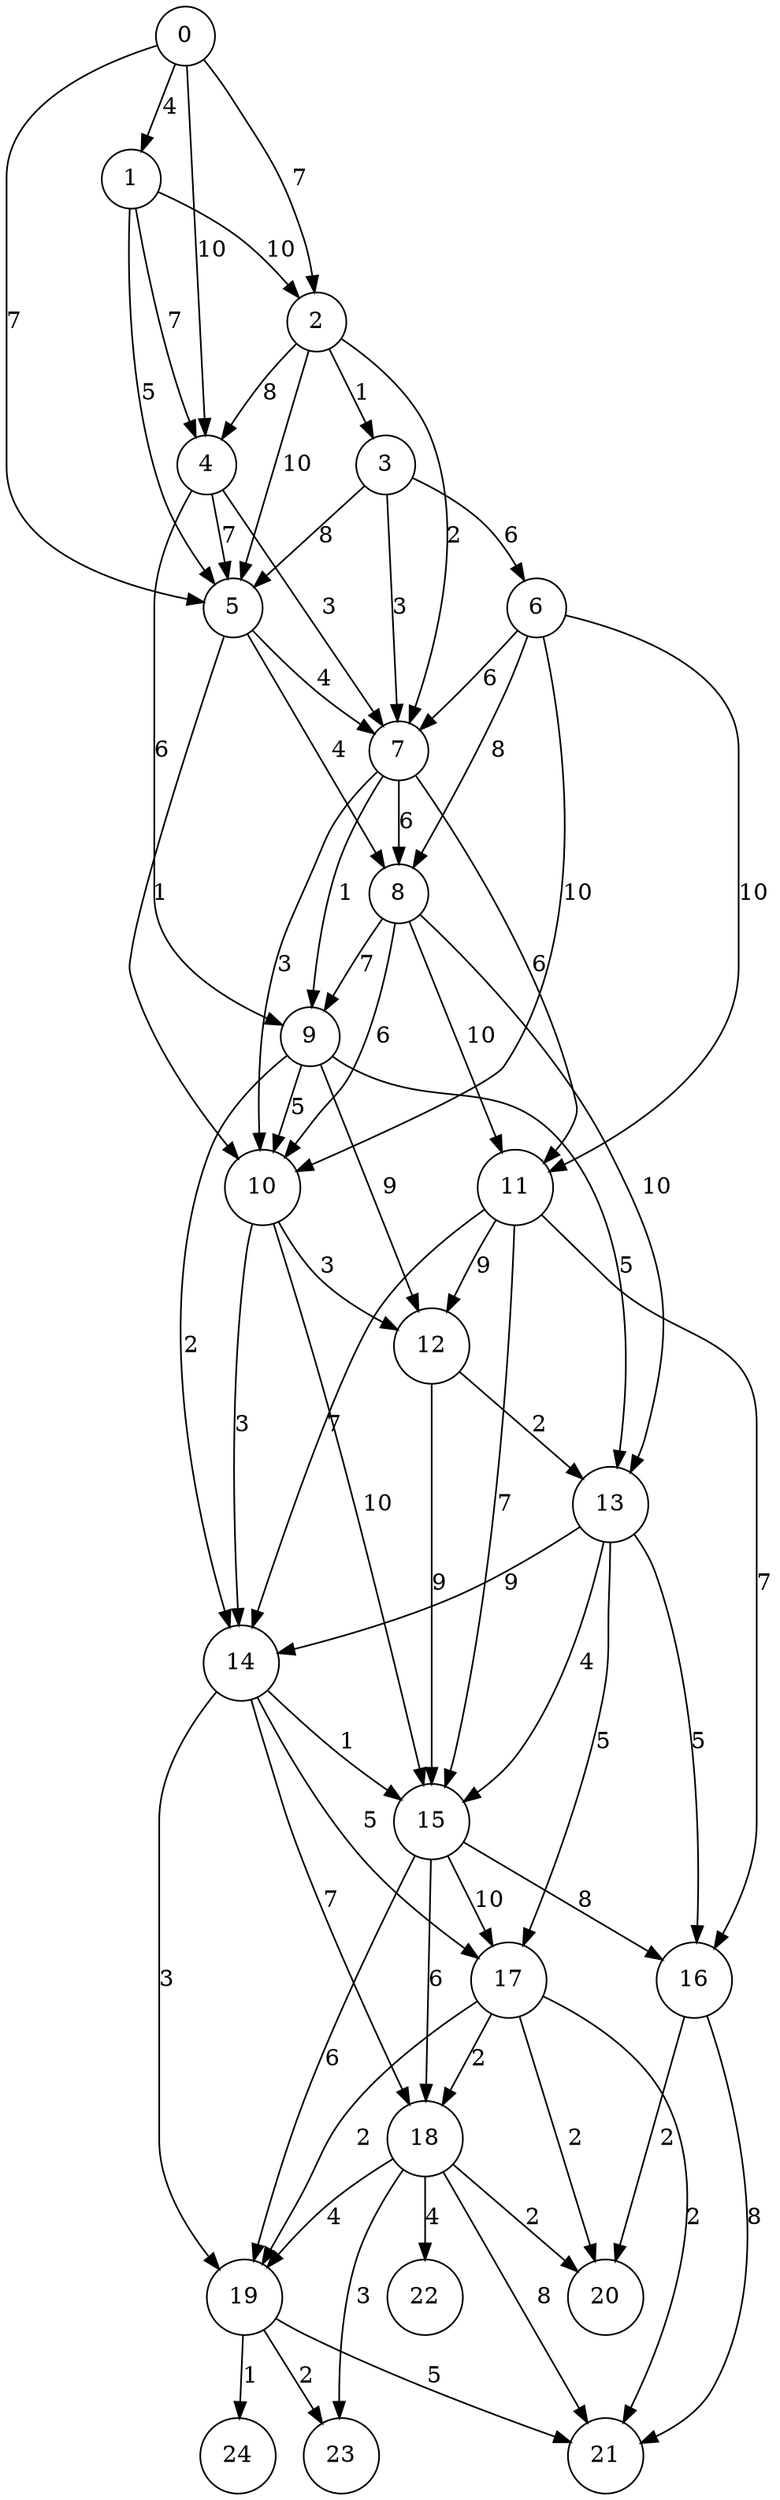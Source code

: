 digraph G {
node[shape=circle];
"8" -> "11" [label=10];
"10" -> "14" [label=3];
"8" -> "9" [label=7];
"18" -> "23" [label=3];
"13" -> "15" [label=4];
"7" -> "11" [label=6];
"10" -> "15" [label=10];
"14" -> "17" [label=5];
"2" -> "3" [label=1];
"2" -> "5" [label=10];
"15" -> "16" [label=8];
"15" -> "17" [label=10];
"15" -> "19" [label=6];
"6" -> "7" [label=6];
"12" -> "13" [label=2];
"5" -> "10" [label=1];
"0" -> "5" [label=7];
"19" -> "24" [label=1];
"17" -> "18" [label=2];
"11" -> "14" [label=7];
"18" -> "19" [label=4];
"7" -> "8" [label=6];
"19" -> "23" [label=2];
"8" -> "10" [label=6];
"14" -> "19" [label=3];
"9" -> "12" [label=9];
"4" -> "7" [label=3];
"4" -> "9" [label=6];
"14" -> "15" [label=1];
"1" -> "4" [label=7];
"5" -> "7" [label=4];
"11" -> "12" [label=9];
"18" -> "22" [label=4];
"1" -> "5" [label=5];
"9" -> "14" [label=2];
"15" -> "18" [label=6];
"5" -> "8" [label=4];
"8" -> "13" [label=10];
"6" -> "8" [label=8];
"6" -> "11" [label=10];
"7" -> "9" [label=1];
"10" -> "12" [label=3];
"2" -> "7" [label=2];
"13" -> "17" [label=5];
"2" -> "4" [label=8];
"3" -> "6" [label=6];
"12" -> "15" [label=9];
"7" -> "10" [label=3];
"4" -> "5" [label=7];
"0" -> "2" [label=7];
"11" -> "15" [label=7];
"19" -> "21" [label=5];
"0" -> "4" [label=10];
"14" -> "18" [label=7];
"9" -> "13" [label=5];
"13" -> "16" [label=5];
"6" -> "10" [label=10];
"17" -> "19" [label=2];
"3" -> "7" [label=3];
"16" -> "20" [label=2];
"18" -> "21" [label=8];
"9" -> "10" [label=5];
"16" -> "21" [label=8];
"1" -> "2" [label=10];
"18" -> "20" [label=2];
"3" -> "5" [label=8];
"13" -> "14" [label=9];
"11" -> "16" [label=7];
"0" -> "1" [label=4];
"17" -> "21" [label=2];
"17" -> "20" [label=2];
}
